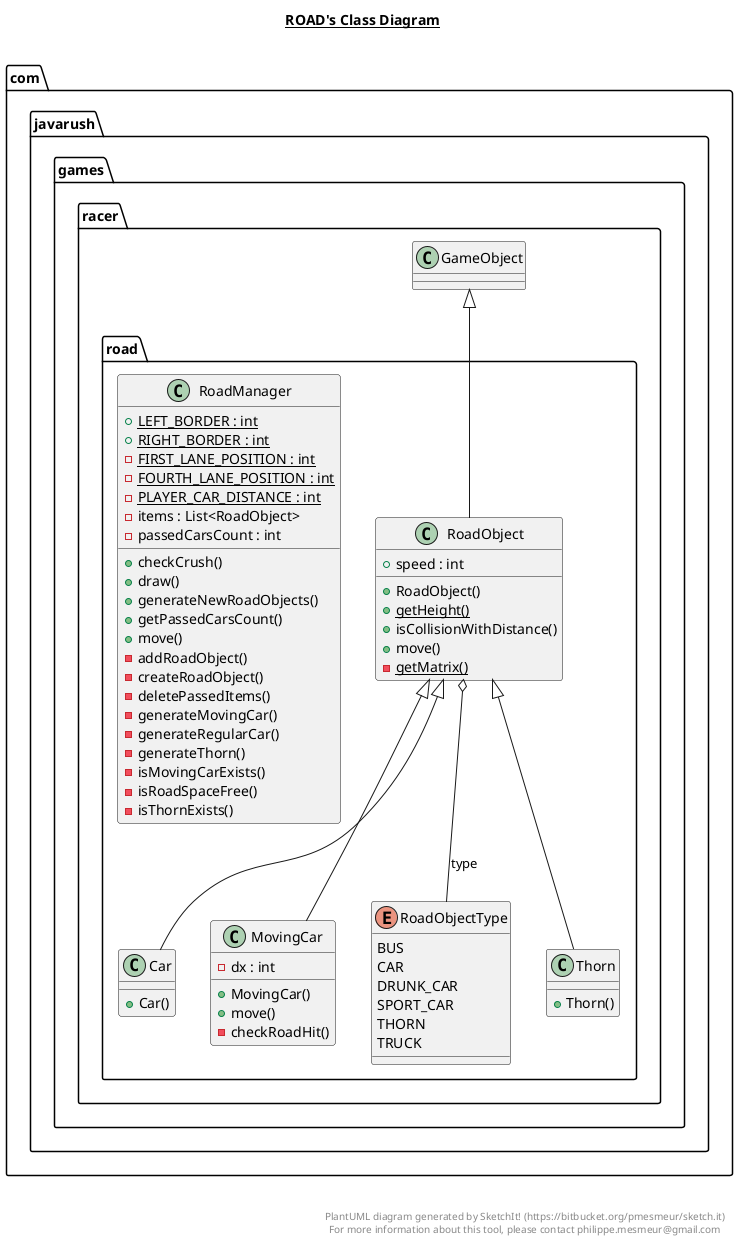 @startuml

title __ROAD's Class Diagram__\n

  namespace com.javarush.games.racer {
    namespace road {
      class com.javarush.games.racer.road.Car {
          + Car()
      }
    }
  }
  

  namespace com.javarush.games.racer {
    namespace road {
      class com.javarush.games.racer.road.MovingCar {
          - dx : int
          + MovingCar()
          + move()
          - checkRoadHit()
      }
    }
  }
  

  namespace com.javarush.games.racer {
    namespace road {
      class com.javarush.games.racer.road.RoadManager {
          {static} + LEFT_BORDER : int
          {static} + RIGHT_BORDER : int
          {static} - FIRST_LANE_POSITION : int
          {static} - FOURTH_LANE_POSITION : int
          {static} - PLAYER_CAR_DISTANCE : int
          - items : List<RoadObject>
          - passedCarsCount : int
          + checkCrush()
          + draw()
          + generateNewRoadObjects()
          + getPassedCarsCount()
          + move()
          - addRoadObject()
          - createRoadObject()
          - deletePassedItems()
          - generateMovingCar()
          - generateRegularCar()
          - generateThorn()
          - isMovingCarExists()
          - isRoadSpaceFree()
          - isThornExists()
      }
    }
  }
  

  namespace com.javarush.games.racer {
    namespace road {
      class com.javarush.games.racer.road.RoadObject {
          + speed : int
          + RoadObject()
          {static} + getHeight()
          + isCollisionWithDistance()
          + move()
          {static} - getMatrix()
      }
    }
  }
  

  namespace com.javarush.games.racer {
    namespace road {
      enum RoadObjectType {
        BUS
        CAR
        DRUNK_CAR
        SPORT_CAR
        THORN
        TRUCK
      }
    }
  }
  

  namespace com.javarush.games.racer {
    namespace road {
      class com.javarush.games.racer.road.Thorn {
          + Thorn()
      }
    }
  }
  

  com.javarush.games.racer.road.Car -up-|> com.javarush.games.racer.road.RoadObject
  com.javarush.games.racer.road.MovingCar -up-|> com.javarush.games.racer.road.RoadObject
  com.javarush.games.racer.road.RoadObject -up-|> com.javarush.games.racer.GameObject
  com.javarush.games.racer.road.RoadObject o-- com.javarush.games.racer.road.RoadObjectType : type
  com.javarush.games.racer.road.Thorn -up-|> com.javarush.games.racer.road.RoadObject


right footer


PlantUML diagram generated by SketchIt! (https://bitbucket.org/pmesmeur/sketch.it)
For more information about this tool, please contact philippe.mesmeur@gmail.com
endfooter

@enduml
